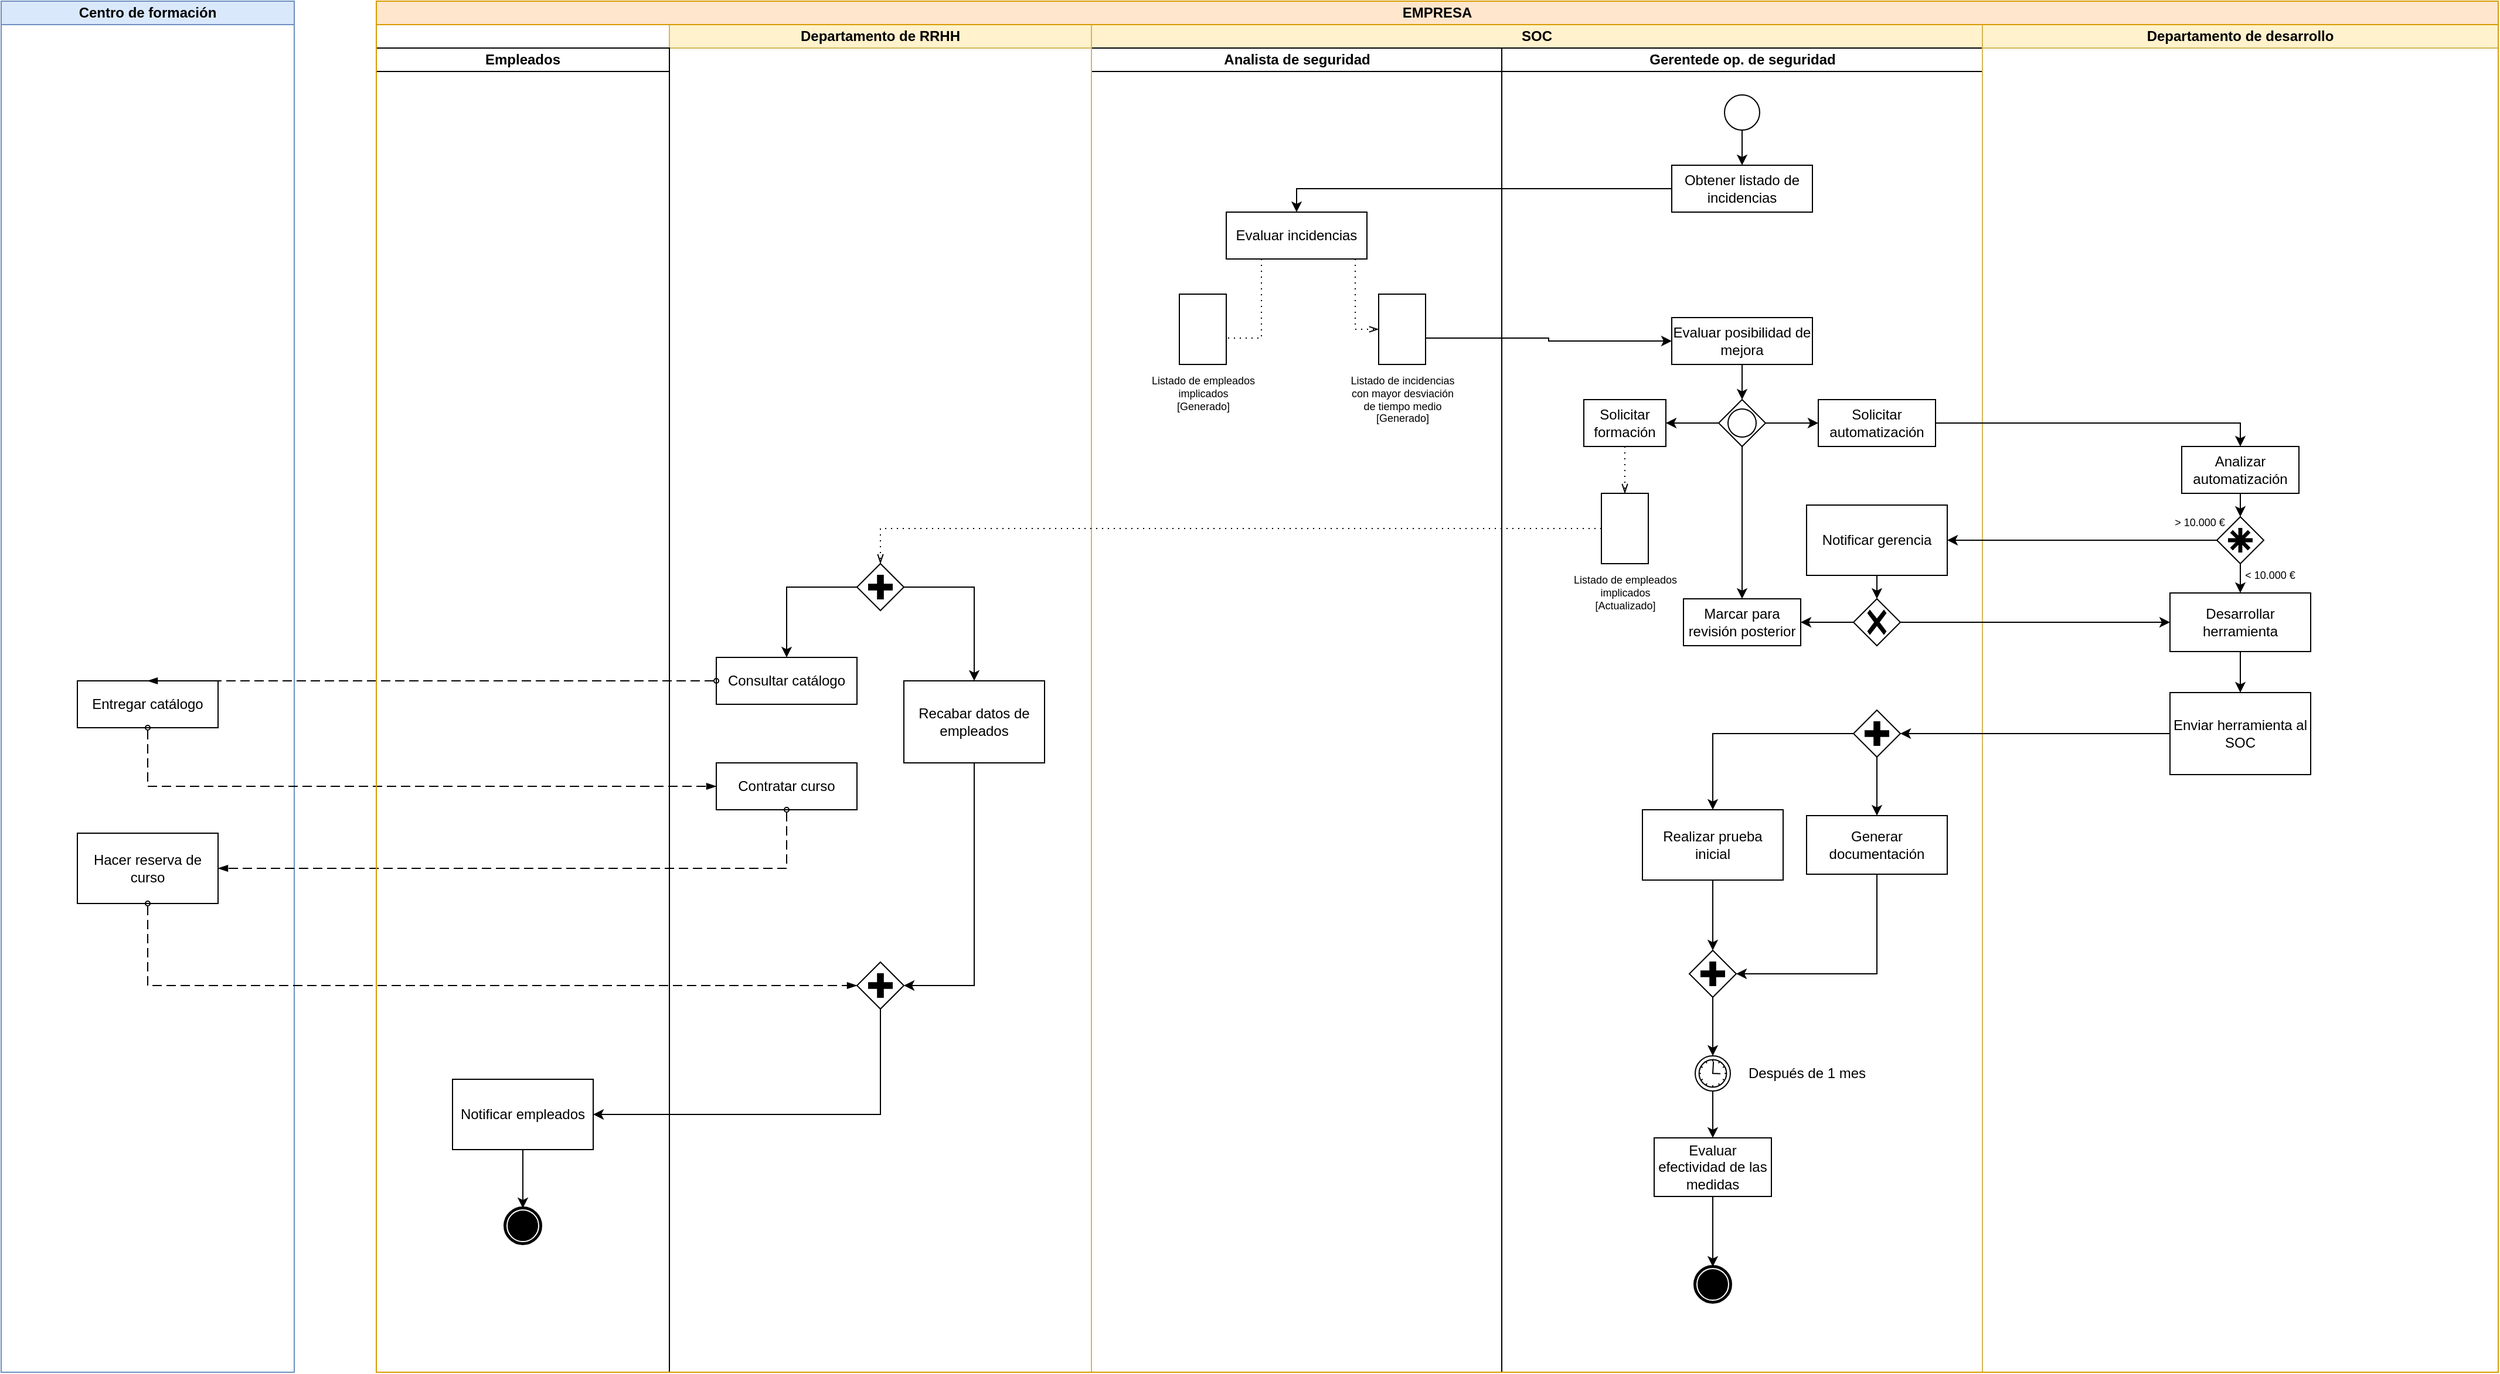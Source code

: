 <mxfile version="26.0.9">
  <diagram name="Página-1" id="gjlYqqXNJV5qjP6MXeJ3">
    <mxGraphModel dx="3187" dy="1951" grid="1" gridSize="10" guides="1" tooltips="1" connect="1" arrows="1" fold="1" page="1" pageScale="1" pageWidth="3300" pageHeight="4681" math="0" shadow="0">
      <root>
        <mxCell id="0" />
        <mxCell id="1" parent="0" />
        <mxCell id="2uUPAM1JDvE3uEgf9CAi-1" value="SOC" style="swimlane;html=1;childLayout=stackLayout;resizeParent=1;resizeParentMax=0;startSize=20;whiteSpace=wrap;fillColor=#fff2cc;strokeColor=#d6b656;" vertex="1" parent="1">
          <mxGeometry x="1080" y="170" width="760" height="1150" as="geometry" />
        </mxCell>
        <mxCell id="2uUPAM1JDvE3uEgf9CAi-2" value="Analista de seguridad" style="swimlane;html=1;startSize=20;" vertex="1" parent="2uUPAM1JDvE3uEgf9CAi-1">
          <mxGeometry y="20" width="350" height="1130" as="geometry" />
        </mxCell>
        <mxCell id="2uUPAM1JDvE3uEgf9CAi-10" value="Evaluar incidencias" style="points=[[0.25,0,0],[0.5,0,0],[0.75,0,0],[1,0.25,0],[1,0.5,0],[1,0.75,0],[0.75,1,0],[0.5,1,0],[0.25,1,0],[0,0.75,0],[0,0.5,0],[0,0.25,0]];shape=mxgraph.bpmn.task2;whiteSpace=wrap;rectStyle=rounded;size=10;html=1;container=1;expand=0;collapsible=0;taskMarker=abstract;" vertex="1" parent="2uUPAM1JDvE3uEgf9CAi-2">
          <mxGeometry x="115" y="140" width="120" height="40" as="geometry" />
        </mxCell>
        <mxCell id="2uUPAM1JDvE3uEgf9CAi-12" value="" style="shape=mxgraph.bpmn.data2;labelPosition=center;verticalLabelPosition=bottom;align=center;verticalAlign=top;size=15;html=1;" vertex="1" parent="2uUPAM1JDvE3uEgf9CAi-2">
          <mxGeometry x="75" y="210" width="40" height="60" as="geometry" />
        </mxCell>
        <mxCell id="2uUPAM1JDvE3uEgf9CAi-13" value="Listado de incidencias&lt;div&gt;con mayor desviación&lt;/div&gt;&lt;div&gt;de tiempo medio&lt;/div&gt;&lt;div&gt;[Generado]&lt;/div&gt;" style="text;html=1;align=center;verticalAlign=middle;resizable=0;points=[];autosize=1;strokeColor=none;fillColor=none;fontSize=9;" vertex="1" parent="2uUPAM1JDvE3uEgf9CAi-2">
          <mxGeometry x="210" y="270" width="110" height="60" as="geometry" />
        </mxCell>
        <mxCell id="2uUPAM1JDvE3uEgf9CAi-14" value="" style="shape=mxgraph.bpmn.data2;labelPosition=center;verticalLabelPosition=bottom;align=center;verticalAlign=top;size=15;html=1;" vertex="1" parent="2uUPAM1JDvE3uEgf9CAi-2">
          <mxGeometry x="245" y="210" width="40" height="60" as="geometry" />
        </mxCell>
        <mxCell id="2uUPAM1JDvE3uEgf9CAi-15" value="Listado de empleados&lt;br&gt;&lt;div&gt;implicados&lt;/div&gt;&lt;div&gt;[Generado]&lt;/div&gt;" style="text;html=1;align=center;verticalAlign=middle;resizable=0;points=[];autosize=1;strokeColor=none;fillColor=none;fontSize=9;" vertex="1" parent="2uUPAM1JDvE3uEgf9CAi-2">
          <mxGeometry x="40" y="270" width="110" height="50" as="geometry" />
        </mxCell>
        <mxCell id="2uUPAM1JDvE3uEgf9CAi-16" value="" style="edgeStyle=elbowEdgeStyle;fontSize=12;html=1;endFill=0;startFill=0;endSize=6;startSize=6;dashed=1;dashPattern=1 4;endArrow=none;startArrow=none;rounded=0;exitX=0.25;exitY=1;exitDx=0;exitDy=0;exitPerimeter=0;entryX=0;entryY=0;entryDx=40;entryDy=37.5;entryPerimeter=0;" edge="1" parent="2uUPAM1JDvE3uEgf9CAi-2" source="2uUPAM1JDvE3uEgf9CAi-10" target="2uUPAM1JDvE3uEgf9CAi-12">
          <mxGeometry width="160" relative="1" as="geometry">
            <mxPoint x="340" y="380" as="sourcePoint" />
            <mxPoint x="500" y="380" as="targetPoint" />
            <Array as="points">
              <mxPoint x="145" y="230" />
            </Array>
          </mxGeometry>
        </mxCell>
        <mxCell id="2uUPAM1JDvE3uEgf9CAi-19" value="" style="edgeStyle=elbowEdgeStyle;fontSize=12;html=1;endFill=0;startFill=0;endSize=6;startSize=6;dashed=1;dashPattern=1 4;endArrow=openThin;startArrow=none;rounded=0;exitX=0.75;exitY=1;exitDx=0;exitDy=0;exitPerimeter=0;entryX=0;entryY=0.5;entryDx=0;entryDy=0;entryPerimeter=0;" edge="1" parent="2uUPAM1JDvE3uEgf9CAi-2" source="2uUPAM1JDvE3uEgf9CAi-10" target="2uUPAM1JDvE3uEgf9CAi-14">
          <mxGeometry width="160" relative="1" as="geometry">
            <mxPoint x="340" y="280" as="sourcePoint" />
            <mxPoint x="500" y="280" as="targetPoint" />
          </mxGeometry>
        </mxCell>
        <mxCell id="2uUPAM1JDvE3uEgf9CAi-11" style="edgeStyle=orthogonalEdgeStyle;rounded=0;orthogonalLoop=1;jettySize=auto;html=1;exitX=0;exitY=0.5;exitDx=0;exitDy=0;exitPerimeter=0;entryX=0.5;entryY=0;entryDx=0;entryDy=0;entryPerimeter=0;" edge="1" parent="2uUPAM1JDvE3uEgf9CAi-1" source="2uUPAM1JDvE3uEgf9CAi-7" target="2uUPAM1JDvE3uEgf9CAi-10">
          <mxGeometry relative="1" as="geometry" />
        </mxCell>
        <mxCell id="2uUPAM1JDvE3uEgf9CAi-21" style="edgeStyle=orthogonalEdgeStyle;rounded=0;orthogonalLoop=1;jettySize=auto;html=1;exitX=0;exitY=0;exitDx=40;exitDy=37.5;exitPerimeter=0;entryX=0;entryY=0.5;entryDx=0;entryDy=0;entryPerimeter=0;" edge="1" parent="2uUPAM1JDvE3uEgf9CAi-1" source="2uUPAM1JDvE3uEgf9CAi-14" target="2uUPAM1JDvE3uEgf9CAi-20">
          <mxGeometry relative="1" as="geometry" />
        </mxCell>
        <mxCell id="2uUPAM1JDvE3uEgf9CAi-3" value="Gerentede op. de seguridad" style="swimlane;html=1;startSize=20;" vertex="1" parent="2uUPAM1JDvE3uEgf9CAi-1">
          <mxGeometry x="350" y="20" width="410" height="1130" as="geometry" />
        </mxCell>
        <mxCell id="2uUPAM1JDvE3uEgf9CAi-8" value="" style="points=[[0.145,0.145,0],[0.5,0,0],[0.855,0.145,0],[1,0.5,0],[0.855,0.855,0],[0.5,1,0],[0.145,0.855,0],[0,0.5,0]];shape=mxgraph.bpmn.event;html=1;verticalLabelPosition=bottom;labelBackgroundColor=#ffffff;verticalAlign=top;align=center;perimeter=ellipsePerimeter;outlineConnect=0;aspect=fixed;outline=standard;symbol=general;" vertex="1" parent="2uUPAM1JDvE3uEgf9CAi-3">
          <mxGeometry x="190" y="40" width="30" height="30" as="geometry" />
        </mxCell>
        <mxCell id="2uUPAM1JDvE3uEgf9CAi-7" value="Obtener listado de incidencias" style="points=[[0.25,0,0],[0.5,0,0],[0.75,0,0],[1,0.25,0],[1,0.5,0],[1,0.75,0],[0.75,1,0],[0.5,1,0],[0.25,1,0],[0,0.75,0],[0,0.5,0],[0,0.25,0]];shape=mxgraph.bpmn.task2;whiteSpace=wrap;rectStyle=rounded;size=10;html=1;container=1;expand=0;collapsible=0;taskMarker=abstract;" vertex="1" parent="2uUPAM1JDvE3uEgf9CAi-3">
          <mxGeometry x="145" y="100" width="120" height="40" as="geometry" />
        </mxCell>
        <mxCell id="2uUPAM1JDvE3uEgf9CAi-9" style="edgeStyle=orthogonalEdgeStyle;rounded=0;orthogonalLoop=1;jettySize=auto;html=1;exitX=0.5;exitY=1;exitDx=0;exitDy=0;exitPerimeter=0;entryX=0.5;entryY=0;entryDx=0;entryDy=0;entryPerimeter=0;" edge="1" parent="2uUPAM1JDvE3uEgf9CAi-3" source="2uUPAM1JDvE3uEgf9CAi-8" target="2uUPAM1JDvE3uEgf9CAi-7">
          <mxGeometry relative="1" as="geometry" />
        </mxCell>
        <mxCell id="2uUPAM1JDvE3uEgf9CAi-20" value="Evaluar posibilidad de mejora" style="points=[[0.25,0,0],[0.5,0,0],[0.75,0,0],[1,0.25,0],[1,0.5,0],[1,0.75,0],[0.75,1,0],[0.5,1,0],[0.25,1,0],[0,0.75,0],[0,0.5,0],[0,0.25,0]];shape=mxgraph.bpmn.task2;whiteSpace=wrap;rectStyle=rounded;size=10;html=1;container=1;expand=0;collapsible=0;taskMarker=abstract;" vertex="1" parent="2uUPAM1JDvE3uEgf9CAi-3">
          <mxGeometry x="145" y="230" width="120" height="40" as="geometry" />
        </mxCell>
        <mxCell id="2uUPAM1JDvE3uEgf9CAi-57" style="edgeStyle=orthogonalEdgeStyle;rounded=0;orthogonalLoop=1;jettySize=auto;html=1;exitX=1;exitY=0.5;exitDx=0;exitDy=0;exitPerimeter=0;" edge="1" parent="2uUPAM1JDvE3uEgf9CAi-3" source="2uUPAM1JDvE3uEgf9CAi-23" target="2uUPAM1JDvE3uEgf9CAi-56">
          <mxGeometry relative="1" as="geometry" />
        </mxCell>
        <mxCell id="2uUPAM1JDvE3uEgf9CAi-23" value="" style="points=[[0.25,0.25,0],[0.5,0,0],[0.75,0.25,0],[1,0.5,0],[0.75,0.75,0],[0.5,1,0],[0.25,0.75,0],[0,0.5,0]];shape=mxgraph.bpmn.gateway2;html=1;verticalLabelPosition=bottom;labelBackgroundColor=#ffffff;verticalAlign=top;align=center;perimeter=rhombusPerimeter;outlineConnect=0;outline=standard;symbol=general;" vertex="1" parent="2uUPAM1JDvE3uEgf9CAi-3">
          <mxGeometry x="185" y="300" width="40" height="40" as="geometry" />
        </mxCell>
        <mxCell id="2uUPAM1JDvE3uEgf9CAi-24" style="edgeStyle=orthogonalEdgeStyle;rounded=0;orthogonalLoop=1;jettySize=auto;html=1;exitX=0.5;exitY=1;exitDx=0;exitDy=0;exitPerimeter=0;entryX=0.5;entryY=0;entryDx=0;entryDy=0;entryPerimeter=0;" edge="1" parent="2uUPAM1JDvE3uEgf9CAi-3" source="2uUPAM1JDvE3uEgf9CAi-20" target="2uUPAM1JDvE3uEgf9CAi-23">
          <mxGeometry relative="1" as="geometry" />
        </mxCell>
        <mxCell id="2uUPAM1JDvE3uEgf9CAi-25" value="Solicitar formación" style="points=[[0.25,0,0],[0.5,0,0],[0.75,0,0],[1,0.25,0],[1,0.5,0],[1,0.75,0],[0.75,1,0],[0.5,1,0],[0.25,1,0],[0,0.75,0],[0,0.5,0],[0,0.25,0]];shape=mxgraph.bpmn.task2;whiteSpace=wrap;rectStyle=rounded;size=10;html=1;container=1;expand=0;collapsible=0;taskMarker=abstract;" vertex="1" parent="2uUPAM1JDvE3uEgf9CAi-3">
          <mxGeometry x="70" y="300" width="70" height="40" as="geometry" />
        </mxCell>
        <mxCell id="2uUPAM1JDvE3uEgf9CAi-26" style="edgeStyle=orthogonalEdgeStyle;rounded=0;orthogonalLoop=1;jettySize=auto;html=1;exitX=0;exitY=0.5;exitDx=0;exitDy=0;exitPerimeter=0;entryX=1;entryY=0.5;entryDx=0;entryDy=0;entryPerimeter=0;" edge="1" parent="2uUPAM1JDvE3uEgf9CAi-3" source="2uUPAM1JDvE3uEgf9CAi-23" target="2uUPAM1JDvE3uEgf9CAi-25">
          <mxGeometry relative="1" as="geometry" />
        </mxCell>
        <mxCell id="2uUPAM1JDvE3uEgf9CAi-27" value="" style="shape=mxgraph.bpmn.data2;labelPosition=center;verticalLabelPosition=bottom;align=center;verticalAlign=top;size=15;html=1;" vertex="1" parent="2uUPAM1JDvE3uEgf9CAi-3">
          <mxGeometry x="85" y="380" width="40" height="60" as="geometry" />
        </mxCell>
        <mxCell id="2uUPAM1JDvE3uEgf9CAi-28" value="Listado de empleados&lt;br&gt;&lt;div&gt;implicados&lt;/div&gt;&lt;div&gt;[Actualizado]&lt;/div&gt;" style="text;html=1;align=center;verticalAlign=middle;resizable=0;points=[];autosize=1;strokeColor=none;fillColor=none;fontSize=9;" vertex="1" parent="2uUPAM1JDvE3uEgf9CAi-3">
          <mxGeometry x="50" y="440" width="110" height="50" as="geometry" />
        </mxCell>
        <mxCell id="2uUPAM1JDvE3uEgf9CAi-29" value="" style="edgeStyle=elbowEdgeStyle;fontSize=12;html=1;endFill=0;startFill=0;endSize=6;startSize=6;dashed=1;dashPattern=1 4;endArrow=openThin;startArrow=none;rounded=0;exitX=0.5;exitY=1;exitDx=0;exitDy=0;exitPerimeter=0;entryX=0.5;entryY=0;entryDx=0;entryDy=0;entryPerimeter=0;" edge="1" parent="2uUPAM1JDvE3uEgf9CAi-3" source="2uUPAM1JDvE3uEgf9CAi-25" target="2uUPAM1JDvE3uEgf9CAi-27">
          <mxGeometry width="160" relative="1" as="geometry">
            <mxPoint x="-135" y="190" as="sourcePoint" />
            <mxPoint x="-95" y="250" as="targetPoint" />
          </mxGeometry>
        </mxCell>
        <mxCell id="2uUPAM1JDvE3uEgf9CAi-56" value="Solicitar automatización" style="points=[[0.25,0,0],[0.5,0,0],[0.75,0,0],[1,0.25,0],[1,0.5,0],[1,0.75,0],[0.75,1,0],[0.5,1,0],[0.25,1,0],[0,0.75,0],[0,0.5,0],[0,0.25,0]];shape=mxgraph.bpmn.task2;whiteSpace=wrap;rectStyle=rounded;size=10;html=1;container=1;expand=0;collapsible=0;taskMarker=abstract;" vertex="1" parent="2uUPAM1JDvE3uEgf9CAi-3">
          <mxGeometry x="270" y="300" width="100" height="40" as="geometry" />
        </mxCell>
        <mxCell id="2uUPAM1JDvE3uEgf9CAi-75" value="" style="points=[[0.25,0.25,0],[0.5,0,0],[0.75,0.25,0],[1,0.5,0],[0.75,0.75,0],[0.5,1,0],[0.25,0.75,0],[0,0.5,0]];shape=mxgraph.bpmn.gateway2;html=1;verticalLabelPosition=bottom;labelBackgroundColor=#ffffff;verticalAlign=top;align=center;perimeter=rhombusPerimeter;outlineConnect=0;outline=none;symbol=none;gwType=exclusive;" vertex="1" parent="2uUPAM1JDvE3uEgf9CAi-3">
          <mxGeometry x="300" y="470" width="40" height="40" as="geometry" />
        </mxCell>
        <mxCell id="2uUPAM1JDvE3uEgf9CAi-78" value="Marcar para revisión posterior" style="points=[[0.25,0,0],[0.5,0,0],[0.75,0,0],[1,0.25,0],[1,0.5,0],[1,0.75,0],[0.75,1,0],[0.5,1,0],[0.25,1,0],[0,0.75,0],[0,0.5,0],[0,0.25,0]];shape=mxgraph.bpmn.task2;whiteSpace=wrap;rectStyle=rounded;size=10;html=1;container=1;expand=0;collapsible=0;taskMarker=abstract;" vertex="1" parent="2uUPAM1JDvE3uEgf9CAi-3">
          <mxGeometry x="155" y="470" width="100" height="40" as="geometry" />
        </mxCell>
        <mxCell id="2uUPAM1JDvE3uEgf9CAi-79" style="edgeStyle=orthogonalEdgeStyle;rounded=0;orthogonalLoop=1;jettySize=auto;html=1;exitX=0.5;exitY=1;exitDx=0;exitDy=0;exitPerimeter=0;entryX=0.5;entryY=0;entryDx=0;entryDy=0;entryPerimeter=0;" edge="1" parent="2uUPAM1JDvE3uEgf9CAi-3" source="2uUPAM1JDvE3uEgf9CAi-23" target="2uUPAM1JDvE3uEgf9CAi-78">
          <mxGeometry relative="1" as="geometry" />
        </mxCell>
        <mxCell id="2uUPAM1JDvE3uEgf9CAi-80" style="edgeStyle=orthogonalEdgeStyle;rounded=0;orthogonalLoop=1;jettySize=auto;html=1;exitX=0;exitY=0.5;exitDx=0;exitDy=0;exitPerimeter=0;entryX=1;entryY=0.5;entryDx=0;entryDy=0;entryPerimeter=0;" edge="1" parent="2uUPAM1JDvE3uEgf9CAi-3" source="2uUPAM1JDvE3uEgf9CAi-75" target="2uUPAM1JDvE3uEgf9CAi-78">
          <mxGeometry relative="1" as="geometry" />
        </mxCell>
        <mxCell id="2uUPAM1JDvE3uEgf9CAi-91" value="" style="points=[[0.25,0.25,0],[0.5,0,0],[0.75,0.25,0],[1,0.5,0],[0.75,0.75,0],[0.5,1,0],[0.25,0.75,0],[0,0.5,0]];shape=mxgraph.bpmn.gateway2;html=1;verticalLabelPosition=bottom;labelBackgroundColor=#ffffff;verticalAlign=top;align=center;perimeter=rhombusPerimeter;outlineConnect=0;outline=none;symbol=none;gwType=parallel;" vertex="1" parent="2uUPAM1JDvE3uEgf9CAi-3">
          <mxGeometry x="300" y="565" width="40" height="40" as="geometry" />
        </mxCell>
        <mxCell id="2uUPAM1JDvE3uEgf9CAi-93" value="Realizar prueba inicial" style="points=[[0.25,0,0],[0.5,0,0],[0.75,0,0],[1,0.25,0],[1,0.5,0],[1,0.75,0],[0.75,1,0],[0.5,1,0],[0.25,1,0],[0,0.75,0],[0,0.5,0],[0,0.25,0]];shape=mxgraph.bpmn.task2;whiteSpace=wrap;rectStyle=rounded;size=10;html=1;container=1;expand=0;collapsible=0;taskMarker=service;" vertex="1" parent="2uUPAM1JDvE3uEgf9CAi-3">
          <mxGeometry x="120" y="650" width="120" height="60" as="geometry" />
        </mxCell>
        <mxCell id="2uUPAM1JDvE3uEgf9CAi-94" style="edgeStyle=orthogonalEdgeStyle;rounded=0;orthogonalLoop=1;jettySize=auto;html=1;exitX=0;exitY=0.5;exitDx=0;exitDy=0;exitPerimeter=0;entryX=0.5;entryY=0;entryDx=0;entryDy=0;entryPerimeter=0;" edge="1" parent="2uUPAM1JDvE3uEgf9CAi-3" source="2uUPAM1JDvE3uEgf9CAi-91" target="2uUPAM1JDvE3uEgf9CAi-93">
          <mxGeometry relative="1" as="geometry" />
        </mxCell>
        <mxCell id="2uUPAM1JDvE3uEgf9CAi-95" value="Notificar gerencia" style="points=[[0.25,0,0],[0.5,0,0],[0.75,0,0],[1,0.25,0],[1,0.5,0],[1,0.75,0],[0.75,1,0],[0.5,1,0],[0.25,1,0],[0,0.75,0],[0,0.5,0],[0,0.25,0]];shape=mxgraph.bpmn.task2;whiteSpace=wrap;rectStyle=rounded;size=10;html=1;container=1;expand=0;collapsible=0;taskMarker=script;" vertex="1" parent="2uUPAM1JDvE3uEgf9CAi-3">
          <mxGeometry x="260" y="390" width="120" height="60" as="geometry" />
        </mxCell>
        <mxCell id="2uUPAM1JDvE3uEgf9CAi-97" style="edgeStyle=orthogonalEdgeStyle;rounded=0;orthogonalLoop=1;jettySize=auto;html=1;exitX=0.5;exitY=1;exitDx=0;exitDy=0;exitPerimeter=0;entryX=0.5;entryY=0;entryDx=0;entryDy=0;entryPerimeter=0;" edge="1" parent="2uUPAM1JDvE3uEgf9CAi-3" source="2uUPAM1JDvE3uEgf9CAi-95" target="2uUPAM1JDvE3uEgf9CAi-75">
          <mxGeometry relative="1" as="geometry" />
        </mxCell>
        <mxCell id="2uUPAM1JDvE3uEgf9CAi-98" value="Generar documentación" style="points=[[0.25,0,0],[0.5,0,0],[0.75,0,0],[1,0.25,0],[1,0.5,0],[1,0.75,0],[0.75,1,0],[0.5,1,0],[0.25,1,0],[0,0.75,0],[0,0.5,0],[0,0.25,0]];shape=mxgraph.bpmn.task2;whiteSpace=wrap;rectStyle=rounded;size=10;html=1;container=1;expand=0;collapsible=0;taskMarker=user;" vertex="1" parent="2uUPAM1JDvE3uEgf9CAi-3">
          <mxGeometry x="260" y="655" width="120" height="50" as="geometry" />
        </mxCell>
        <mxCell id="2uUPAM1JDvE3uEgf9CAi-99" style="edgeStyle=orthogonalEdgeStyle;rounded=0;orthogonalLoop=1;jettySize=auto;html=1;exitX=0.5;exitY=1;exitDx=0;exitDy=0;exitPerimeter=0;entryX=0.5;entryY=0;entryDx=0;entryDy=0;entryPerimeter=0;" edge="1" parent="2uUPAM1JDvE3uEgf9CAi-3" source="2uUPAM1JDvE3uEgf9CAi-91" target="2uUPAM1JDvE3uEgf9CAi-98">
          <mxGeometry relative="1" as="geometry" />
        </mxCell>
        <mxCell id="2uUPAM1JDvE3uEgf9CAi-100" value="" style="points=[[0.25,0.25,0],[0.5,0,0],[0.75,0.25,0],[1,0.5,0],[0.75,0.75,0],[0.5,1,0],[0.25,0.75,0],[0,0.5,0]];shape=mxgraph.bpmn.gateway2;html=1;verticalLabelPosition=bottom;labelBackgroundColor=#ffffff;verticalAlign=top;align=center;perimeter=rhombusPerimeter;outlineConnect=0;outline=none;symbol=none;gwType=parallel;" vertex="1" parent="2uUPAM1JDvE3uEgf9CAi-3">
          <mxGeometry x="160" y="770" width="40" height="40" as="geometry" />
        </mxCell>
        <mxCell id="2uUPAM1JDvE3uEgf9CAi-101" style="edgeStyle=orthogonalEdgeStyle;rounded=0;orthogonalLoop=1;jettySize=auto;html=1;exitX=0.5;exitY=1;exitDx=0;exitDy=0;exitPerimeter=0;entryX=0.5;entryY=0;entryDx=0;entryDy=0;entryPerimeter=0;" edge="1" parent="2uUPAM1JDvE3uEgf9CAi-3" source="2uUPAM1JDvE3uEgf9CAi-93" target="2uUPAM1JDvE3uEgf9CAi-100">
          <mxGeometry relative="1" as="geometry" />
        </mxCell>
        <mxCell id="2uUPAM1JDvE3uEgf9CAi-102" style="edgeStyle=orthogonalEdgeStyle;rounded=0;orthogonalLoop=1;jettySize=auto;html=1;exitX=0.5;exitY=1;exitDx=0;exitDy=0;exitPerimeter=0;entryX=1;entryY=0.5;entryDx=0;entryDy=0;entryPerimeter=0;" edge="1" parent="2uUPAM1JDvE3uEgf9CAi-3" source="2uUPAM1JDvE3uEgf9CAi-98" target="2uUPAM1JDvE3uEgf9CAi-100">
          <mxGeometry relative="1" as="geometry" />
        </mxCell>
        <mxCell id="2uUPAM1JDvE3uEgf9CAi-104" value="" style="points=[[0.145,0.145,0],[0.5,0,0],[0.855,0.145,0],[1,0.5,0],[0.855,0.855,0],[0.5,1,0],[0.145,0.855,0],[0,0.5,0]];shape=mxgraph.bpmn.event;html=1;verticalLabelPosition=bottom;labelBackgroundColor=#ffffff;verticalAlign=top;align=center;perimeter=ellipsePerimeter;outlineConnect=0;aspect=fixed;outline=standard;symbol=timer;" vertex="1" parent="2uUPAM1JDvE3uEgf9CAi-3">
          <mxGeometry x="165" y="860" width="30" height="30" as="geometry" />
        </mxCell>
        <mxCell id="2uUPAM1JDvE3uEgf9CAi-105" style="edgeStyle=orthogonalEdgeStyle;rounded=0;orthogonalLoop=1;jettySize=auto;html=1;exitX=0.5;exitY=1;exitDx=0;exitDy=0;exitPerimeter=0;entryX=0.5;entryY=0;entryDx=0;entryDy=0;entryPerimeter=0;" edge="1" parent="2uUPAM1JDvE3uEgf9CAi-3" source="2uUPAM1JDvE3uEgf9CAi-100" target="2uUPAM1JDvE3uEgf9CAi-104">
          <mxGeometry relative="1" as="geometry" />
        </mxCell>
        <mxCell id="2uUPAM1JDvE3uEgf9CAi-106" value="Después de 1 mes" style="text;html=1;align=center;verticalAlign=middle;resizable=0;points=[];autosize=1;strokeColor=none;fillColor=none;" vertex="1" parent="2uUPAM1JDvE3uEgf9CAi-3">
          <mxGeometry x="200" y="860" width="120" height="30" as="geometry" />
        </mxCell>
        <mxCell id="2uUPAM1JDvE3uEgf9CAi-110" style="edgeStyle=orthogonalEdgeStyle;rounded=0;orthogonalLoop=1;jettySize=auto;html=1;exitX=0.5;exitY=1;exitDx=0;exitDy=0;exitPerimeter=0;" edge="1" parent="2uUPAM1JDvE3uEgf9CAi-3" source="2uUPAM1JDvE3uEgf9CAi-107" target="2uUPAM1JDvE3uEgf9CAi-109">
          <mxGeometry relative="1" as="geometry" />
        </mxCell>
        <mxCell id="2uUPAM1JDvE3uEgf9CAi-107" value="Evaluar efectividad de las medidas" style="points=[[0.25,0,0],[0.5,0,0],[0.75,0,0],[1,0.25,0],[1,0.5,0],[1,0.75,0],[0.75,1,0],[0.5,1,0],[0.25,1,0],[0,0.75,0],[0,0.5,0],[0,0.25,0]];shape=mxgraph.bpmn.task2;whiteSpace=wrap;rectStyle=rounded;size=10;html=1;container=1;expand=0;collapsible=0;taskMarker=abstract;" vertex="1" parent="2uUPAM1JDvE3uEgf9CAi-3">
          <mxGeometry x="130" y="930" width="100" height="50" as="geometry" />
        </mxCell>
        <mxCell id="2uUPAM1JDvE3uEgf9CAi-108" style="edgeStyle=orthogonalEdgeStyle;rounded=0;orthogonalLoop=1;jettySize=auto;html=1;exitX=0.5;exitY=1;exitDx=0;exitDy=0;exitPerimeter=0;entryX=0.5;entryY=0;entryDx=0;entryDy=0;entryPerimeter=0;" edge="1" parent="2uUPAM1JDvE3uEgf9CAi-3" source="2uUPAM1JDvE3uEgf9CAi-104" target="2uUPAM1JDvE3uEgf9CAi-107">
          <mxGeometry relative="1" as="geometry" />
        </mxCell>
        <mxCell id="2uUPAM1JDvE3uEgf9CAi-109" value="" style="points=[[0.145,0.145,0],[0.5,0,0],[0.855,0.145,0],[1,0.5,0],[0.855,0.855,0],[0.5,1,0],[0.145,0.855,0],[0,0.5,0]];shape=mxgraph.bpmn.event;html=1;verticalLabelPosition=bottom;labelBackgroundColor=#ffffff;verticalAlign=top;align=center;perimeter=ellipsePerimeter;outlineConnect=0;aspect=fixed;outline=end;symbol=terminate;" vertex="1" parent="2uUPAM1JDvE3uEgf9CAi-3">
          <mxGeometry x="165" y="1040" width="30" height="30" as="geometry" />
        </mxCell>
        <mxCell id="2uUPAM1JDvE3uEgf9CAi-5" value="Departamento de RRHH" style="swimlane;startSize=20;whiteSpace=wrap;html=1;fillColor=#fff2cc;strokeColor=#d6b656;" vertex="1" parent="1">
          <mxGeometry x="720" y="170" width="360" height="1150" as="geometry" />
        </mxCell>
        <mxCell id="2uUPAM1JDvE3uEgf9CAi-39" style="edgeStyle=orthogonalEdgeStyle;rounded=0;orthogonalLoop=1;jettySize=auto;html=1;exitX=0;exitY=0.5;exitDx=0;exitDy=0;exitPerimeter=0;" edge="1" parent="2uUPAM1JDvE3uEgf9CAi-5" source="2uUPAM1JDvE3uEgf9CAi-30" target="2uUPAM1JDvE3uEgf9CAi-32">
          <mxGeometry relative="1" as="geometry" />
        </mxCell>
        <mxCell id="2uUPAM1JDvE3uEgf9CAi-30" value="" style="points=[[0.25,0.25,0],[0.5,0,0],[0.75,0.25,0],[1,0.5,0],[0.75,0.75,0],[0.5,1,0],[0.25,0.75,0],[0,0.5,0]];shape=mxgraph.bpmn.gateway2;html=1;verticalLabelPosition=bottom;labelBackgroundColor=#ffffff;verticalAlign=top;align=center;perimeter=rhombusPerimeter;outlineConnect=0;outline=none;symbol=none;gwType=parallel;" vertex="1" parent="2uUPAM1JDvE3uEgf9CAi-5">
          <mxGeometry x="160" y="460" width="40" height="40" as="geometry" />
        </mxCell>
        <mxCell id="2uUPAM1JDvE3uEgf9CAi-32" value="Consultar catálogo" style="points=[[0.25,0,0],[0.5,0,0],[0.75,0,0],[1,0.25,0],[1,0.5,0],[1,0.75,0],[0.75,1,0],[0.5,1,0],[0.25,1,0],[0,0.75,0],[0,0.5,0],[0,0.25,0]];shape=mxgraph.bpmn.task2;whiteSpace=wrap;rectStyle=rounded;size=10;html=1;container=1;expand=0;collapsible=0;taskMarker=abstract;" vertex="1" parent="2uUPAM1JDvE3uEgf9CAi-5">
          <mxGeometry x="40" y="540" width="120" height="40" as="geometry" />
        </mxCell>
        <mxCell id="2uUPAM1JDvE3uEgf9CAi-44" value="Contratar curso" style="points=[[0.25,0,0],[0.5,0,0],[0.75,0,0],[1,0.25,0],[1,0.5,0],[1,0.75,0],[0.75,1,0],[0.5,1,0],[0.25,1,0],[0,0.75,0],[0,0.5,0],[0,0.25,0]];shape=mxgraph.bpmn.task2;whiteSpace=wrap;rectStyle=rounded;size=10;html=1;container=1;expand=0;collapsible=0;taskMarker=abstract;" vertex="1" parent="2uUPAM1JDvE3uEgf9CAi-5">
          <mxGeometry x="40" y="630" width="120" height="40" as="geometry" />
        </mxCell>
        <mxCell id="2uUPAM1JDvE3uEgf9CAi-48" value="Recabar datos de empleados" style="points=[[0.25,0,0],[0.5,0,0],[0.75,0,0],[1,0.25,0],[1,0.5,0],[1,0.75,0],[0.75,1,0],[0.5,1,0],[0.25,1,0],[0,0.75,0],[0,0.5,0],[0,0.25,0]];shape=mxgraph.bpmn.task2;whiteSpace=wrap;rectStyle=rounded;size=10;html=1;container=1;expand=0;collapsible=0;taskMarker=user;" vertex="1" parent="2uUPAM1JDvE3uEgf9CAi-5">
          <mxGeometry x="200" y="560" width="120" height="70" as="geometry" />
        </mxCell>
        <mxCell id="2uUPAM1JDvE3uEgf9CAi-49" style="edgeStyle=orthogonalEdgeStyle;rounded=0;orthogonalLoop=1;jettySize=auto;html=1;exitX=1;exitY=0.5;exitDx=0;exitDy=0;exitPerimeter=0;entryX=0.5;entryY=0;entryDx=0;entryDy=0;entryPerimeter=0;" edge="1" parent="2uUPAM1JDvE3uEgf9CAi-5" source="2uUPAM1JDvE3uEgf9CAi-30" target="2uUPAM1JDvE3uEgf9CAi-48">
          <mxGeometry relative="1" as="geometry" />
        </mxCell>
        <mxCell id="2uUPAM1JDvE3uEgf9CAi-50" value="" style="points=[[0.25,0.25,0],[0.5,0,0],[0.75,0.25,0],[1,0.5,0],[0.75,0.75,0],[0.5,1,0],[0.25,0.75,0],[0,0.5,0]];shape=mxgraph.bpmn.gateway2;html=1;verticalLabelPosition=bottom;labelBackgroundColor=#ffffff;verticalAlign=top;align=center;perimeter=rhombusPerimeter;outlineConnect=0;outline=none;symbol=none;gwType=parallel;" vertex="1" parent="2uUPAM1JDvE3uEgf9CAi-5">
          <mxGeometry x="160" y="800" width="40" height="40" as="geometry" />
        </mxCell>
        <mxCell id="2uUPAM1JDvE3uEgf9CAi-52" style="edgeStyle=orthogonalEdgeStyle;rounded=0;orthogonalLoop=1;jettySize=auto;html=1;exitX=0.5;exitY=1;exitDx=0;exitDy=0;exitPerimeter=0;entryX=1;entryY=0.5;entryDx=0;entryDy=0;entryPerimeter=0;" edge="1" parent="2uUPAM1JDvE3uEgf9CAi-5" source="2uUPAM1JDvE3uEgf9CAi-48" target="2uUPAM1JDvE3uEgf9CAi-50">
          <mxGeometry relative="1" as="geometry" />
        </mxCell>
        <mxCell id="2uUPAM1JDvE3uEgf9CAi-6" value="Departamento de desarrollo" style="swimlane;startSize=20;whiteSpace=wrap;html=1;fillColor=#fff2cc;strokeColor=#d6b656;" vertex="1" parent="1">
          <mxGeometry x="1840" y="170" width="440" height="1150" as="geometry" />
        </mxCell>
        <mxCell id="2uUPAM1JDvE3uEgf9CAi-62" value="" style="points=[[0.25,0.25,0],[0.5,0,0],[0.75,0.25,0],[1,0.5,0],[0.75,0.75,0],[0.5,1,0],[0.25,0.75,0],[0,0.5,0]];shape=mxgraph.bpmn.gateway2;html=1;verticalLabelPosition=bottom;labelBackgroundColor=#ffffff;verticalAlign=top;align=center;perimeter=rhombusPerimeter;outlineConnect=0;outline=none;symbol=none;gwType=complex;" vertex="1" parent="2uUPAM1JDvE3uEgf9CAi-6">
          <mxGeometry x="200" y="420" width="40" height="40" as="geometry" />
        </mxCell>
        <mxCell id="2uUPAM1JDvE3uEgf9CAi-65" value="Analizar automatización" style="points=[[0.25,0,0],[0.5,0,0],[0.75,0,0],[1,0.25,0],[1,0.5,0],[1,0.75,0],[0.75,1,0],[0.5,1,0],[0.25,1,0],[0,0.75,0],[0,0.5,0],[0,0.25,0]];shape=mxgraph.bpmn.task2;whiteSpace=wrap;rectStyle=rounded;size=10;html=1;container=1;expand=0;collapsible=0;taskMarker=abstract;" vertex="1" parent="2uUPAM1JDvE3uEgf9CAi-6">
          <mxGeometry x="170" y="360" width="100" height="40" as="geometry" />
        </mxCell>
        <mxCell id="2uUPAM1JDvE3uEgf9CAi-68" style="edgeStyle=orthogonalEdgeStyle;rounded=0;orthogonalLoop=1;jettySize=auto;html=1;exitX=0.5;exitY=1;exitDx=0;exitDy=0;exitPerimeter=0;entryX=0.5;entryY=0;entryDx=0;entryDy=0;entryPerimeter=0;" edge="1" parent="2uUPAM1JDvE3uEgf9CAi-6" source="2uUPAM1JDvE3uEgf9CAi-65" target="2uUPAM1JDvE3uEgf9CAi-62">
          <mxGeometry relative="1" as="geometry" />
        </mxCell>
        <mxCell id="2uUPAM1JDvE3uEgf9CAi-90" style="edgeStyle=orthogonalEdgeStyle;rounded=0;orthogonalLoop=1;jettySize=auto;html=1;exitX=0.5;exitY=1;exitDx=0;exitDy=0;exitPerimeter=0;" edge="1" parent="2uUPAM1JDvE3uEgf9CAi-6" source="2uUPAM1JDvE3uEgf9CAi-82" target="2uUPAM1JDvE3uEgf9CAi-89">
          <mxGeometry relative="1" as="geometry" />
        </mxCell>
        <mxCell id="2uUPAM1JDvE3uEgf9CAi-82" value="Desarrollar herramienta" style="points=[[0.25,0,0],[0.5,0,0],[0.75,0,0],[1,0.25,0],[1,0.5,0],[1,0.75,0],[0.75,1,0],[0.5,1,0],[0.25,1,0],[0,0.75,0],[0,0.5,0],[0,0.25,0]];shape=mxgraph.bpmn.task2;whiteSpace=wrap;rectStyle=rounded;size=10;html=1;container=1;expand=0;collapsible=0;taskMarker=user;" vertex="1" parent="2uUPAM1JDvE3uEgf9CAi-6">
          <mxGeometry x="160" y="485" width="120" height="50" as="geometry" />
        </mxCell>
        <mxCell id="2uUPAM1JDvE3uEgf9CAi-84" style="edgeStyle=orthogonalEdgeStyle;rounded=0;orthogonalLoop=1;jettySize=auto;html=1;exitX=0.5;exitY=1;exitDx=0;exitDy=0;exitPerimeter=0;entryX=0.5;entryY=0;entryDx=0;entryDy=0;entryPerimeter=0;" edge="1" parent="2uUPAM1JDvE3uEgf9CAi-6" source="2uUPAM1JDvE3uEgf9CAi-62" target="2uUPAM1JDvE3uEgf9CAi-82">
          <mxGeometry relative="1" as="geometry" />
        </mxCell>
        <mxCell id="2uUPAM1JDvE3uEgf9CAi-86" value="&amp;gt; 10.000 €" style="text;html=1;align=center;verticalAlign=middle;resizable=0;points=[];autosize=1;strokeColor=none;fillColor=none;fontSize=9;" vertex="1" parent="2uUPAM1JDvE3uEgf9CAi-6">
          <mxGeometry x="150" y="415" width="70" height="20" as="geometry" />
        </mxCell>
        <mxCell id="2uUPAM1JDvE3uEgf9CAi-87" value="&amp;lt; 10.000 €" style="text;html=1;align=center;verticalAlign=middle;resizable=0;points=[];autosize=1;strokeColor=none;fillColor=none;fontSize=9;" vertex="1" parent="2uUPAM1JDvE3uEgf9CAi-6">
          <mxGeometry x="210" y="460" width="70" height="20" as="geometry" />
        </mxCell>
        <mxCell id="2uUPAM1JDvE3uEgf9CAi-89" value="Enviar herramienta al SOC" style="points=[[0.25,0,0],[0.5,0,0],[0.75,0,0],[1,0.25,0],[1,0.5,0],[1,0.75,0],[0.75,1,0],[0.5,1,0],[0.25,1,0],[0,0.75,0],[0,0.5,0],[0,0.25,0]];shape=mxgraph.bpmn.task2;whiteSpace=wrap;rectStyle=rounded;size=10;html=1;container=1;expand=0;collapsible=0;taskMarker=send;" vertex="1" parent="2uUPAM1JDvE3uEgf9CAi-6">
          <mxGeometry x="160" y="570" width="120" height="70" as="geometry" />
        </mxCell>
        <mxCell id="2uUPAM1JDvE3uEgf9CAi-31" value="" style="edgeStyle=elbowEdgeStyle;fontSize=12;html=1;endFill=0;startFill=0;endSize=6;startSize=6;dashed=1;dashPattern=1 4;endArrow=openThin;startArrow=none;rounded=0;exitX=0;exitY=0.5;exitDx=0;exitDy=0;exitPerimeter=0;entryX=0.5;entryY=0;entryDx=0;entryDy=0;entryPerimeter=0;" edge="1" parent="1" source="2uUPAM1JDvE3uEgf9CAi-27" target="2uUPAM1JDvE3uEgf9CAi-30">
          <mxGeometry width="160" relative="1" as="geometry">
            <mxPoint x="1340" y="600" as="sourcePoint" />
            <mxPoint x="1340" y="640" as="targetPoint" />
            <Array as="points">
              <mxPoint x="900" y="620" />
            </Array>
          </mxGeometry>
        </mxCell>
        <mxCell id="2uUPAM1JDvE3uEgf9CAi-33" value="Empleados" style="swimlane;startSize=20;whiteSpace=wrap;html=1;" vertex="1" parent="1">
          <mxGeometry x="470" y="190" width="250" height="1130" as="geometry" />
        </mxCell>
        <mxCell id="2uUPAM1JDvE3uEgf9CAi-36" value="Notificar empleados" style="points=[[0.25,0,0],[0.5,0,0],[0.75,0,0],[1,0.25,0],[1,0.5,0],[1,0.75,0],[0.75,1,0],[0.5,1,0],[0.25,1,0],[0,0.75,0],[0,0.5,0],[0,0.25,0]];shape=mxgraph.bpmn.task2;whiteSpace=wrap;rectStyle=rounded;size=10;html=1;container=1;expand=0;collapsible=0;taskMarker=script;" vertex="1" parent="2uUPAM1JDvE3uEgf9CAi-33">
          <mxGeometry x="65" y="880" width="120" height="60" as="geometry" />
        </mxCell>
        <mxCell id="2uUPAM1JDvE3uEgf9CAi-55" style="edgeStyle=orthogonalEdgeStyle;rounded=0;orthogonalLoop=1;jettySize=auto;html=1;exitX=0.5;exitY=1;exitDx=0;exitDy=0;exitPerimeter=0;entryX=0.5;entryY=0;entryDx=0;entryDy=0;entryPerimeter=0;" edge="1" parent="2uUPAM1JDvE3uEgf9CAi-33" source="2uUPAM1JDvE3uEgf9CAi-36">
          <mxGeometry relative="1" as="geometry">
            <mxPoint x="125" y="990" as="targetPoint" />
          </mxGeometry>
        </mxCell>
        <mxCell id="2uUPAM1JDvE3uEgf9CAi-88" value="" style="points=[[0.145,0.145,0],[0.5,0,0],[0.855,0.145,0],[1,0.5,0],[0.855,0.855,0],[0.5,1,0],[0.145,0.855,0],[0,0.5,0]];shape=mxgraph.bpmn.event;html=1;verticalLabelPosition=bottom;labelBackgroundColor=#ffffff;verticalAlign=top;align=center;perimeter=ellipsePerimeter;outlineConnect=0;aspect=fixed;outline=end;symbol=terminate;" vertex="1" parent="2uUPAM1JDvE3uEgf9CAi-33">
          <mxGeometry x="110" y="990" width="30" height="30" as="geometry" />
        </mxCell>
        <mxCell id="2uUPAM1JDvE3uEgf9CAi-37" value="Centro de formación" style="swimlane;startSize=20;whiteSpace=wrap;html=1;fillColor=#dae8fc;strokeColor=#6c8ebf;" vertex="1" parent="1">
          <mxGeometry x="150" y="150" width="250" height="1170" as="geometry" />
        </mxCell>
        <mxCell id="2uUPAM1JDvE3uEgf9CAi-41" value="Hacer reserva de curso" style="points=[[0.25,0,0],[0.5,0,0],[0.75,0,0],[1,0.25,0],[1,0.5,0],[1,0.75,0],[0.75,1,0],[0.5,1,0],[0.25,1,0],[0,0.75,0],[0,0.5,0],[0,0.25,0]];shape=mxgraph.bpmn.task2;whiteSpace=wrap;rectStyle=rounded;size=10;html=1;container=1;expand=0;collapsible=0;taskMarker=abstract;isLoopSub=1;" vertex="1" parent="2uUPAM1JDvE3uEgf9CAi-37">
          <mxGeometry x="65" y="710" width="120" height="60" as="geometry" />
        </mxCell>
        <mxCell id="2uUPAM1JDvE3uEgf9CAi-42" value="Entregar catálogo" style="points=[[0.25,0,0],[0.5,0,0],[0.75,0,0],[1,0.25,0],[1,0.5,0],[1,0.75,0],[0.75,1,0],[0.5,1,0],[0.25,1,0],[0,0.75,0],[0,0.5,0],[0,0.25,0]];shape=mxgraph.bpmn.task2;whiteSpace=wrap;rectStyle=rounded;size=10;html=1;container=1;expand=0;collapsible=0;taskMarker=abstract;" vertex="1" parent="2uUPAM1JDvE3uEgf9CAi-37">
          <mxGeometry x="65" y="580" width="120" height="40" as="geometry" />
        </mxCell>
        <mxCell id="2uUPAM1JDvE3uEgf9CAi-53" style="edgeStyle=orthogonalEdgeStyle;rounded=0;orthogonalLoop=1;jettySize=auto;html=1;exitX=0.5;exitY=1;exitDx=0;exitDy=0;exitPerimeter=0;entryX=1;entryY=0.5;entryDx=0;entryDy=0;entryPerimeter=0;" edge="1" parent="1" source="2uUPAM1JDvE3uEgf9CAi-50" target="2uUPAM1JDvE3uEgf9CAi-36">
          <mxGeometry relative="1" as="geometry" />
        </mxCell>
        <mxCell id="2uUPAM1JDvE3uEgf9CAi-58" value="" style="dashed=1;dashPattern=8 4;endArrow=blockThin;endFill=1;startArrow=oval;startFill=0;endSize=6;startSize=4;html=1;rounded=0;entryX=0.5;entryY=0;entryDx=0;entryDy=0;entryPerimeter=0;exitX=0;exitY=0.5;exitDx=0;exitDy=0;exitPerimeter=0;" edge="1" parent="1" source="2uUPAM1JDvE3uEgf9CAi-32" target="2uUPAM1JDvE3uEgf9CAi-42">
          <mxGeometry width="160" relative="1" as="geometry">
            <mxPoint x="510" y="710" as="sourcePoint" />
            <mxPoint x="670" y="710" as="targetPoint" />
            <Array as="points">
              <mxPoint x="275" y="730" />
            </Array>
          </mxGeometry>
        </mxCell>
        <mxCell id="2uUPAM1JDvE3uEgf9CAi-59" value="" style="dashed=1;dashPattern=8 4;endArrow=blockThin;endFill=1;startArrow=oval;startFill=0;endSize=6;startSize=4;html=1;rounded=0;exitX=0.5;exitY=1;exitDx=0;exitDy=0;exitPerimeter=0;entryX=0;entryY=0.5;entryDx=0;entryDy=0;entryPerimeter=0;" edge="1" parent="1" source="2uUPAM1JDvE3uEgf9CAi-42" target="2uUPAM1JDvE3uEgf9CAi-44">
          <mxGeometry width="160" relative="1" as="geometry">
            <mxPoint x="510" y="840" as="sourcePoint" />
            <mxPoint x="670" y="840" as="targetPoint" />
            <Array as="points">
              <mxPoint x="275" y="820" />
            </Array>
          </mxGeometry>
        </mxCell>
        <mxCell id="2uUPAM1JDvE3uEgf9CAi-60" value="" style="dashed=1;dashPattern=8 4;endArrow=blockThin;endFill=1;startArrow=oval;startFill=0;endSize=6;startSize=4;html=1;rounded=0;exitX=0.5;exitY=1;exitDx=0;exitDy=0;exitPerimeter=0;entryX=1;entryY=0.5;entryDx=0;entryDy=0;entryPerimeter=0;" edge="1" parent="1" source="2uUPAM1JDvE3uEgf9CAi-44" target="2uUPAM1JDvE3uEgf9CAi-41">
          <mxGeometry width="160" relative="1" as="geometry">
            <mxPoint x="515" y="900" as="sourcePoint" />
            <mxPoint x="675" y="900" as="targetPoint" />
            <Array as="points">
              <mxPoint x="820" y="890" />
            </Array>
          </mxGeometry>
        </mxCell>
        <mxCell id="2uUPAM1JDvE3uEgf9CAi-61" value="" style="dashed=1;dashPattern=8 4;endArrow=blockThin;endFill=1;startArrow=oval;startFill=0;endSize=6;startSize=4;html=1;rounded=0;exitX=0.5;exitY=1;exitDx=0;exitDy=0;exitPerimeter=0;entryX=0;entryY=0.5;entryDx=0;entryDy=0;entryPerimeter=0;" edge="1" parent="1" source="2uUPAM1JDvE3uEgf9CAi-41" target="2uUPAM1JDvE3uEgf9CAi-50">
          <mxGeometry width="160" relative="1" as="geometry">
            <mxPoint x="510" y="960" as="sourcePoint" />
            <mxPoint x="670" y="960" as="targetPoint" />
            <Array as="points">
              <mxPoint x="275" y="990" />
            </Array>
          </mxGeometry>
        </mxCell>
        <mxCell id="2uUPAM1JDvE3uEgf9CAi-67" style="edgeStyle=orthogonalEdgeStyle;rounded=0;orthogonalLoop=1;jettySize=auto;html=1;exitX=1;exitY=0.5;exitDx=0;exitDy=0;exitPerimeter=0;entryX=0.5;entryY=0;entryDx=0;entryDy=0;entryPerimeter=0;" edge="1" parent="1" source="2uUPAM1JDvE3uEgf9CAi-56" target="2uUPAM1JDvE3uEgf9CAi-65">
          <mxGeometry relative="1" as="geometry" />
        </mxCell>
        <mxCell id="2uUPAM1JDvE3uEgf9CAi-83" style="edgeStyle=orthogonalEdgeStyle;rounded=0;orthogonalLoop=1;jettySize=auto;html=1;exitX=1;exitY=0.5;exitDx=0;exitDy=0;exitPerimeter=0;entryX=0;entryY=0.5;entryDx=0;entryDy=0;entryPerimeter=0;" edge="1" parent="1" source="2uUPAM1JDvE3uEgf9CAi-75" target="2uUPAM1JDvE3uEgf9CAi-82">
          <mxGeometry relative="1" as="geometry" />
        </mxCell>
        <mxCell id="2uUPAM1JDvE3uEgf9CAi-92" style="edgeStyle=orthogonalEdgeStyle;rounded=0;orthogonalLoop=1;jettySize=auto;html=1;exitX=0;exitY=0.5;exitDx=0;exitDy=0;exitPerimeter=0;entryX=1;entryY=0.5;entryDx=0;entryDy=0;entryPerimeter=0;" edge="1" parent="1" source="2uUPAM1JDvE3uEgf9CAi-89" target="2uUPAM1JDvE3uEgf9CAi-91">
          <mxGeometry relative="1" as="geometry" />
        </mxCell>
        <mxCell id="2uUPAM1JDvE3uEgf9CAi-96" style="edgeStyle=orthogonalEdgeStyle;rounded=0;orthogonalLoop=1;jettySize=auto;html=1;exitX=0;exitY=0.5;exitDx=0;exitDy=0;exitPerimeter=0;entryX=1;entryY=0.5;entryDx=0;entryDy=0;entryPerimeter=0;" edge="1" parent="1" source="2uUPAM1JDvE3uEgf9CAi-62" target="2uUPAM1JDvE3uEgf9CAi-95">
          <mxGeometry relative="1" as="geometry" />
        </mxCell>
        <mxCell id="2uUPAM1JDvE3uEgf9CAi-111" value="EMPRESA" style="swimlane;startSize=20;whiteSpace=wrap;html=1;fillColor=#ffe6cc;strokeColor=#d79b00;" vertex="1" parent="1">
          <mxGeometry x="470" y="150" width="1810" height="1170" as="geometry" />
        </mxCell>
      </root>
    </mxGraphModel>
  </diagram>
</mxfile>
